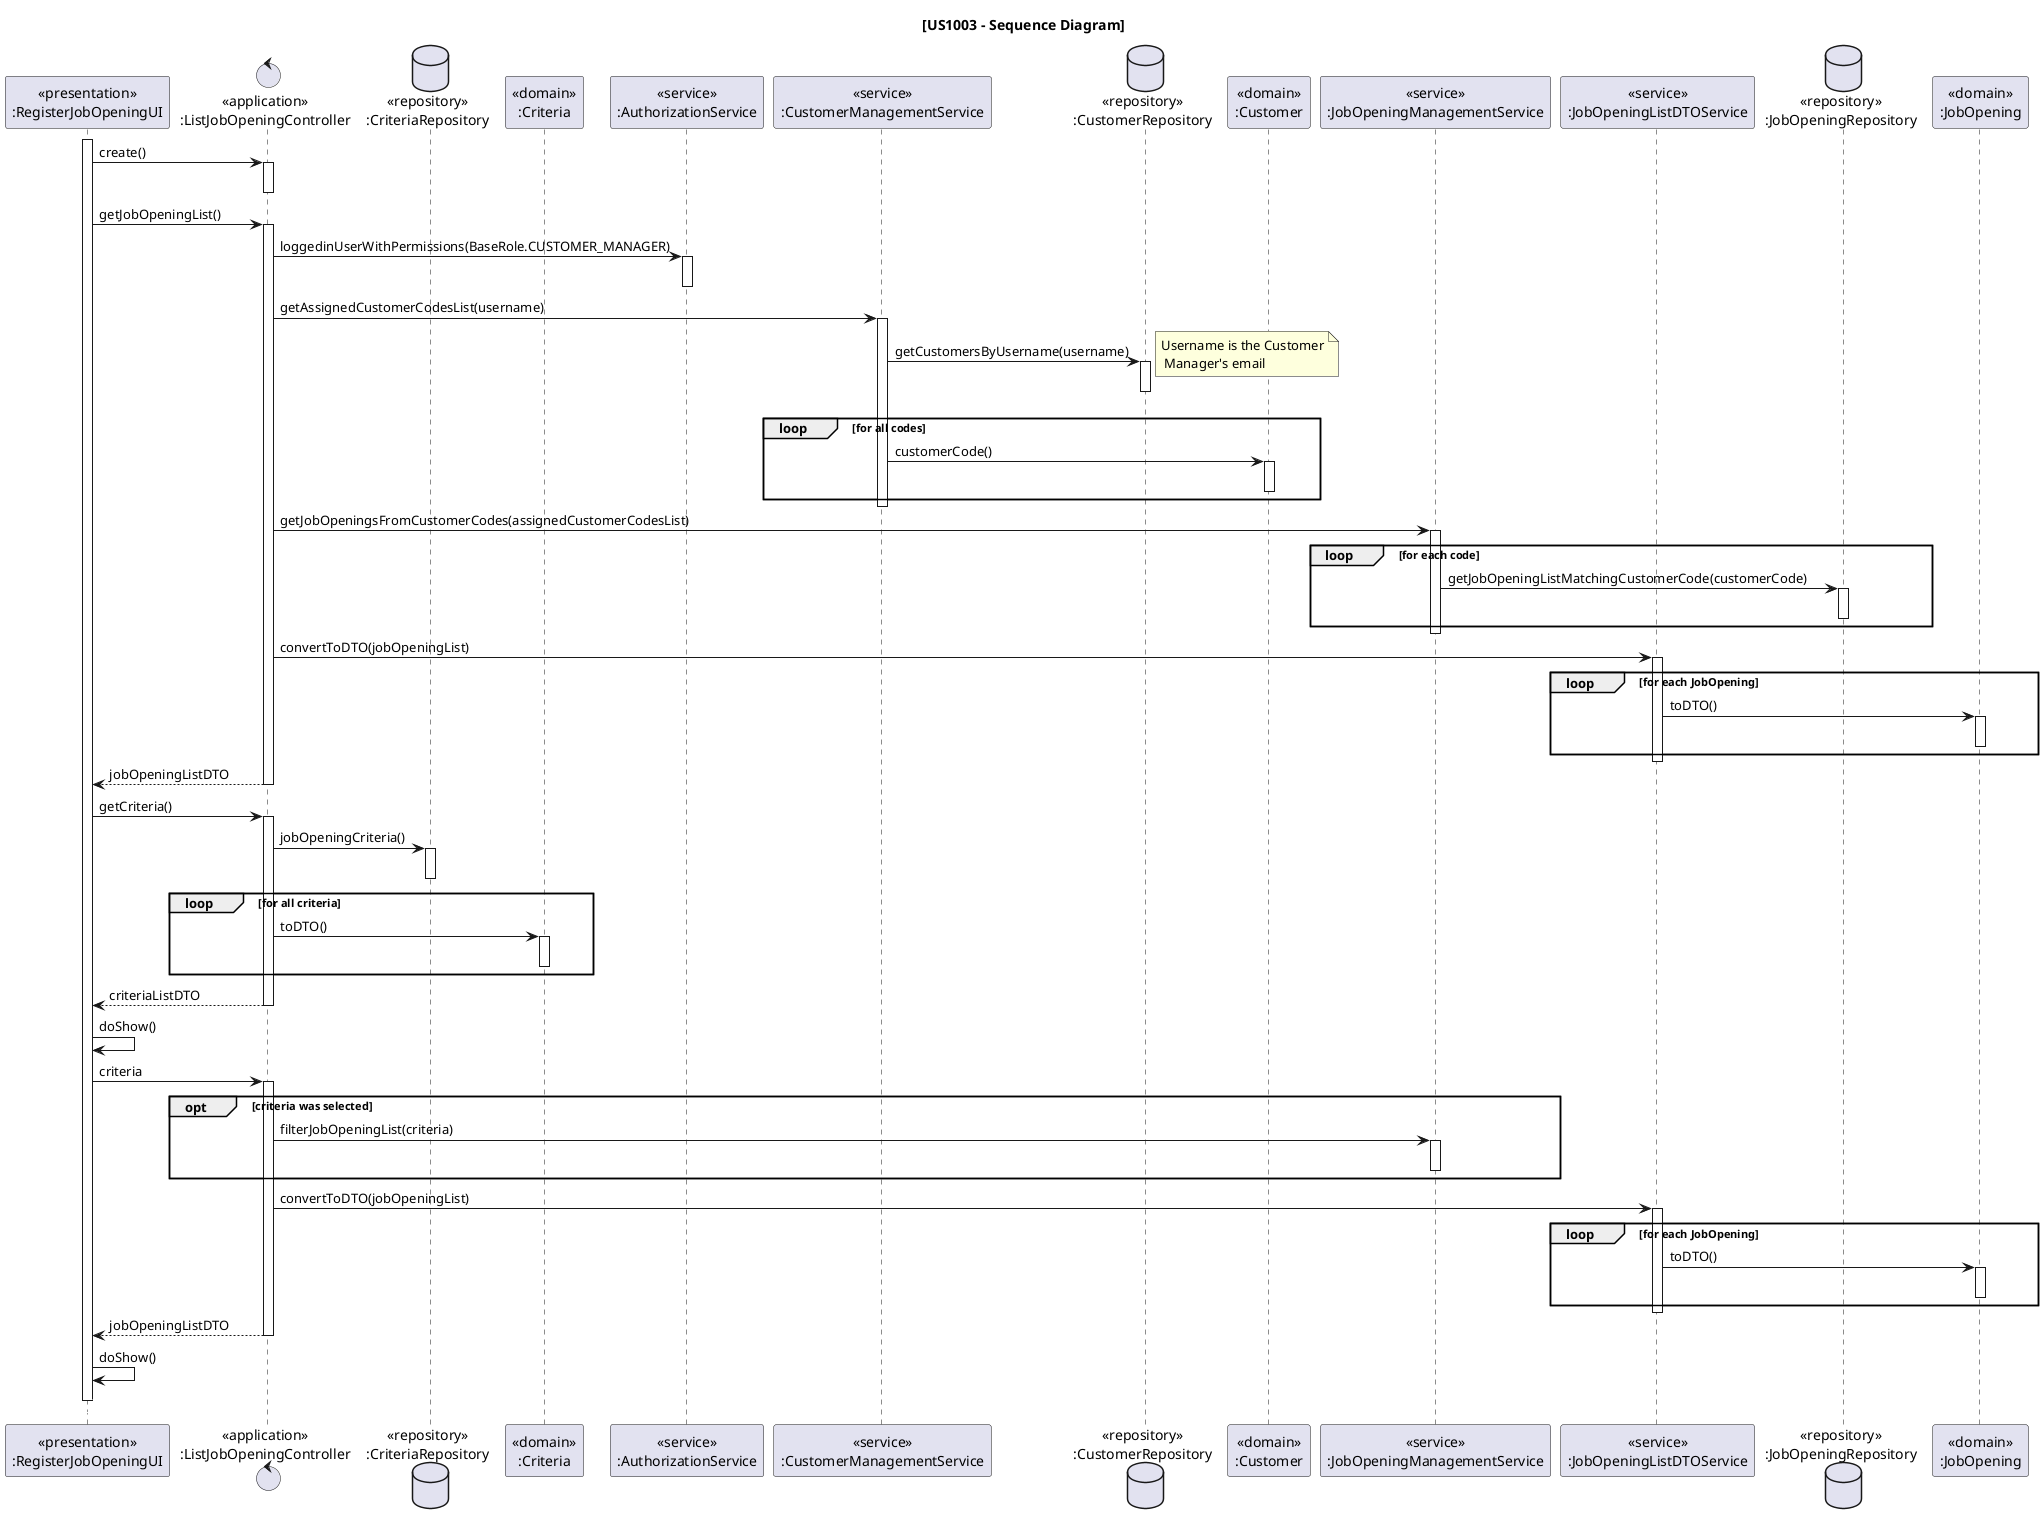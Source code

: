 @startuml US1003_SD

title [US1003 - Sequence Diagram]

participant "<<presentation>>\n:RegisterJobOpeningUI" as UI
control "<<application>>\n:ListJobOpeningController" as CTRL
database "<<repository>>\n:CriteriaRepository" as CriteriaRepository
participant "<<domain>>\n:Criteria" as Criteria
participant "<<service>>\n:AuthorizationService" as AuthSvc
participant "<<service>>\n:CustomerManagementService" as CustomerManagement
database "<<repository>>\n:CustomerRepository" as CustomerRepository
participant "<<domain>>\n:Customer" as Customer
participant "<<service>>\n:JobOpeningManagementService" as JobManagement
participant "<<service>>\n:JobOpeningListDTOService" as JobOpeningListDTO
database "<<repository>>\n:JobOpeningRepository" as JobOpeningRepository
participant "<<domain>>\n:JobOpening" as JobOpening

activate UI

UI -> CTRL : create()

activate CTRL
deactivate CTRL

UI -> CTRL : getJobOpeningList()
activate CTRL

    CTRL -> AuthSvc : loggedinUserWithPermissions(BaseRole.CUSTOMER_MANAGER)
    activate AuthSvc
    deactivate AuthSvc

    CTRL -> CustomerManagement : getAssignedCustomerCodesList(username)
    activate CustomerManagement

        CustomerManagement -> CustomerRepository : getCustomersByUsername(username)
        note right: Username is the Customer\n Manager's email
        activate CustomerRepository
        deactivate CustomerRepository

        loop for all codes
            CustomerManagement -> Customer : customerCode()
            activate Customer
            deactivate Customer
        end loop

    deactivate CustomerManagement

    CTRL -> JobManagement : getJobOpeningsFromCustomerCodes(assignedCustomerCodesList)
    activate JobManagement
        loop for each code
        JobManagement -> JobOpeningRepository : getJobOpeningListMatchingCustomerCode(customerCode)
        activate JobOpeningRepository
        deactivate JobOpeningRepository
        end loop
    deactivate JobManagement

CTRL -> JobOpeningListDTO : convertToDTO(jobOpeningList)
activate JobOpeningListDTO

    loop for each JobOpening
        JobOpeningListDTO -> JobOpening : toDTO()
        activate JobOpening
        deactivate JobOpening
    end loop
deactivate JobOpeningListDTO

CTRL --> UI : jobOpeningListDTO
deactivate CTRL

UI -> CTRL : getCriteria()
activate CTRL


    CTRL -> CriteriaRepository : jobOpeningCriteria()
    activate CriteriaRepository
    deactivate CriteriaRepository

    loop for all criteria

        CTRL -> Criteria : toDTO()
        activate Criteria
        deactivate Criteria

    end loop

    CTRL --> UI : criteriaListDTO
    deactivate CTRL

UI -> UI : doShow()

UI -> CTRL : criteria
activate CTRL

    opt criteria was selected
        CTRL -> JobManagement : filterJobOpeningList(criteria)
        activate JobManagement
        deactivate JobManagement
    end opt


CTRL -> JobOpeningListDTO : convertToDTO(jobOpeningList)
activate JobOpeningListDTO

    loop for each JobOpening
        JobOpeningListDTO -> JobOpening : toDTO()
        activate JobOpening
        deactivate JobOpening
    end loop
deactivate JobOpeningListDTO

CTRL --> UI : jobOpeningListDTO
deactivate CTRL


UI -> UI : doShow()
UI -[#white]-> UI

deactivate UI

@enduml